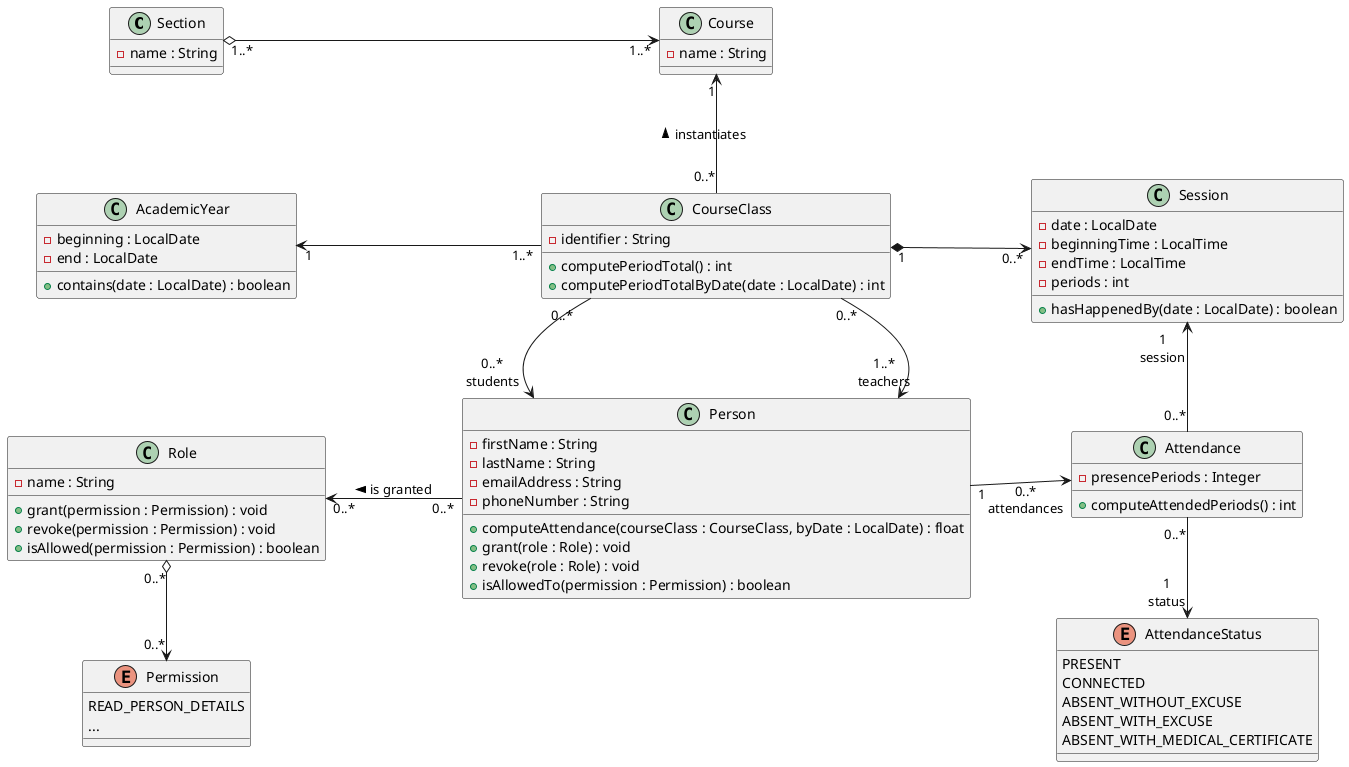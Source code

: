 @startuml conception_classes
left to right direction
skinparam nodesep 100

class Section {
  -name : String
}
class Course {
  -name : String
}
class AcademicYear {
  -beginning : LocalDate
  -end : LocalDate
  +contains(date : LocalDate) : boolean
}
enum Permission {
  READ_PERSON_DETAILS
  ...
}
class Role {
  -name : String
  +grant(permission : Permission) : void
  +revoke(permission : Permission) : void
  +isAllowed(permission : Permission) : boolean
}
class Person {
  -firstName : String
  -lastName : String
  -emailAddress : String
  -phoneNumber : String
  +computeAttendance(courseClass : CourseClass, byDate : LocalDate) : float
  +grant(role : Role) : void
  +revoke(role : Role) : void
  +isAllowedTo(permission : Permission) : boolean
}
class Session {
  -date : LocalDate
  -beginningTime : LocalTime
  -endTime : LocalTime
  -periods : int
  +hasHappenedBy(date : LocalDate) : boolean
}
class Attendance {
  -presencePeriods : Integer
  +computeAttendedPeriods() : int
}
enum AttendanceStatus {
  PRESENT
  CONNECTED
  ABSENT_WITHOUT_EXCUSE
  ABSENT_WITH_EXCUSE
  ABSENT_WITH_MEDICAL_CERTIFICATE
}
class CourseClass {
  -identifier : String
  +computePeriodTotal() : int
  +computePeriodTotalByDate(date : LocalDate) : int
}

Section "1..*" o--> "1..*" Course
Course "1" <- "0..*" CourseClass : instantiates <
AcademicYear "1" <-- "1..*" CourseClass
CourseClass "0..*" -> "1..*\nteachers" Person
CourseClass "0..*" -> "0..*\nstudents" Person
CourseClass "1" *--> "0..*" Session
Role "0..*" <-- "0..*" Person : is granted <
Role "0..*" o-> "0..*" Permission
Person "1" --> "0..*\nattendances" Attendance
Session "1\nsession" <- "0..*" Attendance
Attendance "0..*" -> "1\nstatus" AttendanceStatus
@enduml

